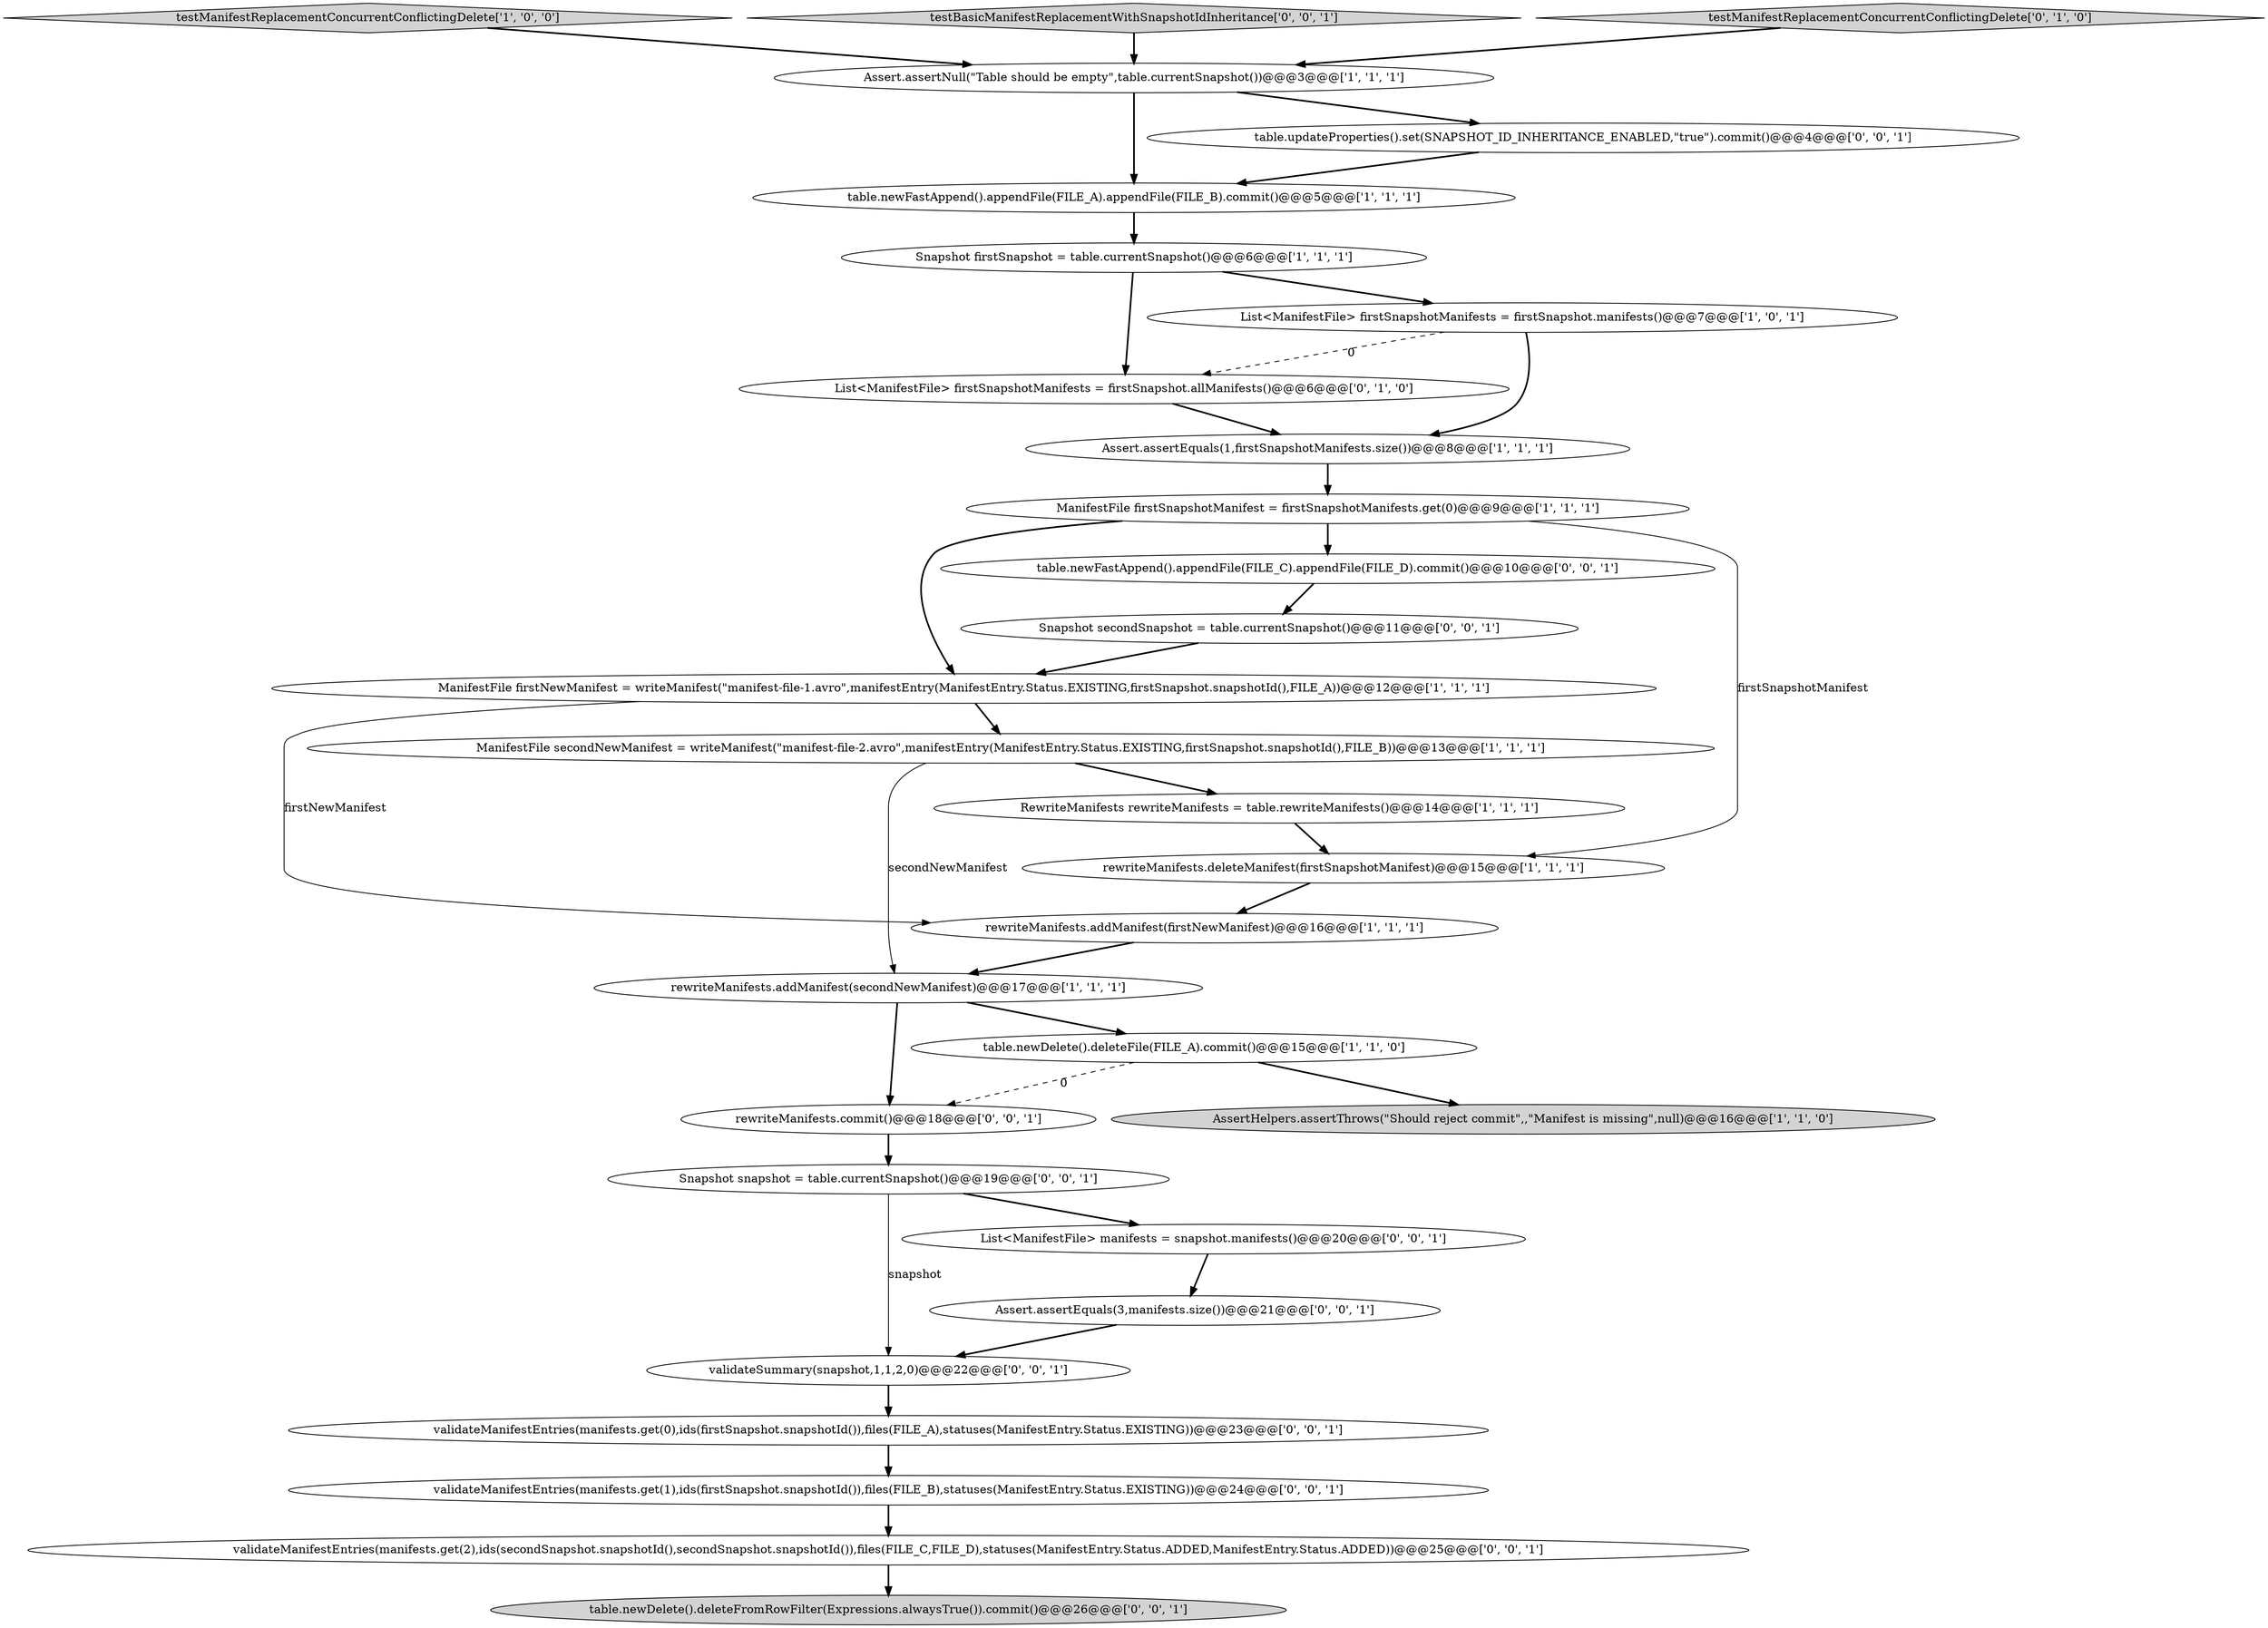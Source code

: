 digraph {
10 [style = filled, label = "testManifestReplacementConcurrentConflictingDelete['1', '0', '0']", fillcolor = lightgray, shape = diamond image = "AAA0AAABBB1BBB"];
12 [style = filled, label = "table.newFastAppend().appendFile(FILE_A).appendFile(FILE_B).commit()@@@5@@@['1', '1', '1']", fillcolor = white, shape = ellipse image = "AAA0AAABBB1BBB"];
18 [style = filled, label = "rewriteManifests.commit()@@@18@@@['0', '0', '1']", fillcolor = white, shape = ellipse image = "AAA0AAABBB3BBB"];
3 [style = filled, label = "rewriteManifests.addManifest(firstNewManifest)@@@16@@@['1', '1', '1']", fillcolor = white, shape = ellipse image = "AAA0AAABBB1BBB"];
25 [style = filled, label = "table.newFastAppend().appendFile(FILE_C).appendFile(FILE_D).commit()@@@10@@@['0', '0', '1']", fillcolor = white, shape = ellipse image = "AAA0AAABBB3BBB"];
29 [style = filled, label = "table.updateProperties().set(SNAPSHOT_ID_INHERITANCE_ENABLED,\"true\").commit()@@@4@@@['0', '0', '1']", fillcolor = white, shape = ellipse image = "AAA0AAABBB3BBB"];
0 [style = filled, label = "ManifestFile firstSnapshotManifest = firstSnapshotManifests.get(0)@@@9@@@['1', '1', '1']", fillcolor = white, shape = ellipse image = "AAA0AAABBB1BBB"];
7 [style = filled, label = "ManifestFile firstNewManifest = writeManifest(\"manifest-file-1.avro\",manifestEntry(ManifestEntry.Status.EXISTING,firstSnapshot.snapshotId(),FILE_A))@@@12@@@['1', '1', '1']", fillcolor = white, shape = ellipse image = "AAA0AAABBB1BBB"];
2 [style = filled, label = "Snapshot firstSnapshot = table.currentSnapshot()@@@6@@@['1', '1', '1']", fillcolor = white, shape = ellipse image = "AAA0AAABBB1BBB"];
6 [style = filled, label = "Assert.assertEquals(1,firstSnapshotManifests.size())@@@8@@@['1', '1', '1']", fillcolor = white, shape = ellipse image = "AAA0AAABBB1BBB"];
16 [style = filled, label = "List<ManifestFile> firstSnapshotManifests = firstSnapshot.allManifests()@@@6@@@['0', '1', '0']", fillcolor = white, shape = ellipse image = "AAA1AAABBB2BBB"];
4 [style = filled, label = "List<ManifestFile> firstSnapshotManifests = firstSnapshot.manifests()@@@7@@@['1', '0', '1']", fillcolor = white, shape = ellipse image = "AAA0AAABBB1BBB"];
19 [style = filled, label = "table.newDelete().deleteFromRowFilter(Expressions.alwaysTrue()).commit()@@@26@@@['0', '0', '1']", fillcolor = lightgray, shape = ellipse image = "AAA0AAABBB3BBB"];
24 [style = filled, label = "validateManifestEntries(manifests.get(1),ids(firstSnapshot.snapshotId()),files(FILE_B),statuses(ManifestEntry.Status.EXISTING))@@@24@@@['0', '0', '1']", fillcolor = white, shape = ellipse image = "AAA0AAABBB3BBB"];
26 [style = filled, label = "Snapshot secondSnapshot = table.currentSnapshot()@@@11@@@['0', '0', '1']", fillcolor = white, shape = ellipse image = "AAA0AAABBB3BBB"];
17 [style = filled, label = "validateSummary(snapshot,1,1,2,0)@@@22@@@['0', '0', '1']", fillcolor = white, shape = ellipse image = "AAA0AAABBB3BBB"];
21 [style = filled, label = "testBasicManifestReplacementWithSnapshotIdInheritance['0', '0', '1']", fillcolor = lightgray, shape = diamond image = "AAA0AAABBB3BBB"];
23 [style = filled, label = "Snapshot snapshot = table.currentSnapshot()@@@19@@@['0', '0', '1']", fillcolor = white, shape = ellipse image = "AAA0AAABBB3BBB"];
5 [style = filled, label = "rewriteManifests.deleteManifest(firstSnapshotManifest)@@@15@@@['1', '1', '1']", fillcolor = white, shape = ellipse image = "AAA0AAABBB1BBB"];
11 [style = filled, label = "AssertHelpers.assertThrows(\"Should reject commit\",,\"Manifest is missing\",null)@@@16@@@['1', '1', '0']", fillcolor = lightgray, shape = ellipse image = "AAA0AAABBB1BBB"];
22 [style = filled, label = "validateManifestEntries(manifests.get(0),ids(firstSnapshot.snapshotId()),files(FILE_A),statuses(ManifestEntry.Status.EXISTING))@@@23@@@['0', '0', '1']", fillcolor = white, shape = ellipse image = "AAA0AAABBB3BBB"];
13 [style = filled, label = "table.newDelete().deleteFile(FILE_A).commit()@@@15@@@['1', '1', '0']", fillcolor = white, shape = ellipse image = "AAA0AAABBB1BBB"];
8 [style = filled, label = "ManifestFile secondNewManifest = writeManifest(\"manifest-file-2.avro\",manifestEntry(ManifestEntry.Status.EXISTING,firstSnapshot.snapshotId(),FILE_B))@@@13@@@['1', '1', '1']", fillcolor = white, shape = ellipse image = "AAA0AAABBB1BBB"];
15 [style = filled, label = "testManifestReplacementConcurrentConflictingDelete['0', '1', '0']", fillcolor = lightgray, shape = diamond image = "AAA0AAABBB2BBB"];
9 [style = filled, label = "rewriteManifests.addManifest(secondNewManifest)@@@17@@@['1', '1', '1']", fillcolor = white, shape = ellipse image = "AAA0AAABBB1BBB"];
28 [style = filled, label = "List<ManifestFile> manifests = snapshot.manifests()@@@20@@@['0', '0', '1']", fillcolor = white, shape = ellipse image = "AAA0AAABBB3BBB"];
27 [style = filled, label = "validateManifestEntries(manifests.get(2),ids(secondSnapshot.snapshotId(),secondSnapshot.snapshotId()),files(FILE_C,FILE_D),statuses(ManifestEntry.Status.ADDED,ManifestEntry.Status.ADDED))@@@25@@@['0', '0', '1']", fillcolor = white, shape = ellipse image = "AAA0AAABBB3BBB"];
20 [style = filled, label = "Assert.assertEquals(3,manifests.size())@@@21@@@['0', '0', '1']", fillcolor = white, shape = ellipse image = "AAA0AAABBB3BBB"];
14 [style = filled, label = "Assert.assertNull(\"Table should be empty\",table.currentSnapshot())@@@3@@@['1', '1', '1']", fillcolor = white, shape = ellipse image = "AAA0AAABBB1BBB"];
1 [style = filled, label = "RewriteManifests rewriteManifests = table.rewriteManifests()@@@14@@@['1', '1', '1']", fillcolor = white, shape = ellipse image = "AAA0AAABBB1BBB"];
9->18 [style = bold, label=""];
4->6 [style = bold, label=""];
21->14 [style = bold, label=""];
13->18 [style = dashed, label="0"];
7->8 [style = bold, label=""];
2->4 [style = bold, label=""];
0->5 [style = solid, label="firstSnapshotManifest"];
22->24 [style = bold, label=""];
28->20 [style = bold, label=""];
0->7 [style = bold, label=""];
7->3 [style = solid, label="firstNewManifest"];
12->2 [style = bold, label=""];
6->0 [style = bold, label=""];
25->26 [style = bold, label=""];
9->13 [style = bold, label=""];
4->16 [style = dashed, label="0"];
14->12 [style = bold, label=""];
0->25 [style = bold, label=""];
8->1 [style = bold, label=""];
14->29 [style = bold, label=""];
8->9 [style = solid, label="secondNewManifest"];
23->17 [style = solid, label="snapshot"];
13->11 [style = bold, label=""];
15->14 [style = bold, label=""];
3->9 [style = bold, label=""];
16->6 [style = bold, label=""];
26->7 [style = bold, label=""];
2->16 [style = bold, label=""];
29->12 [style = bold, label=""];
20->17 [style = bold, label=""];
27->19 [style = bold, label=""];
23->28 [style = bold, label=""];
5->3 [style = bold, label=""];
17->22 [style = bold, label=""];
24->27 [style = bold, label=""];
10->14 [style = bold, label=""];
18->23 [style = bold, label=""];
1->5 [style = bold, label=""];
}
